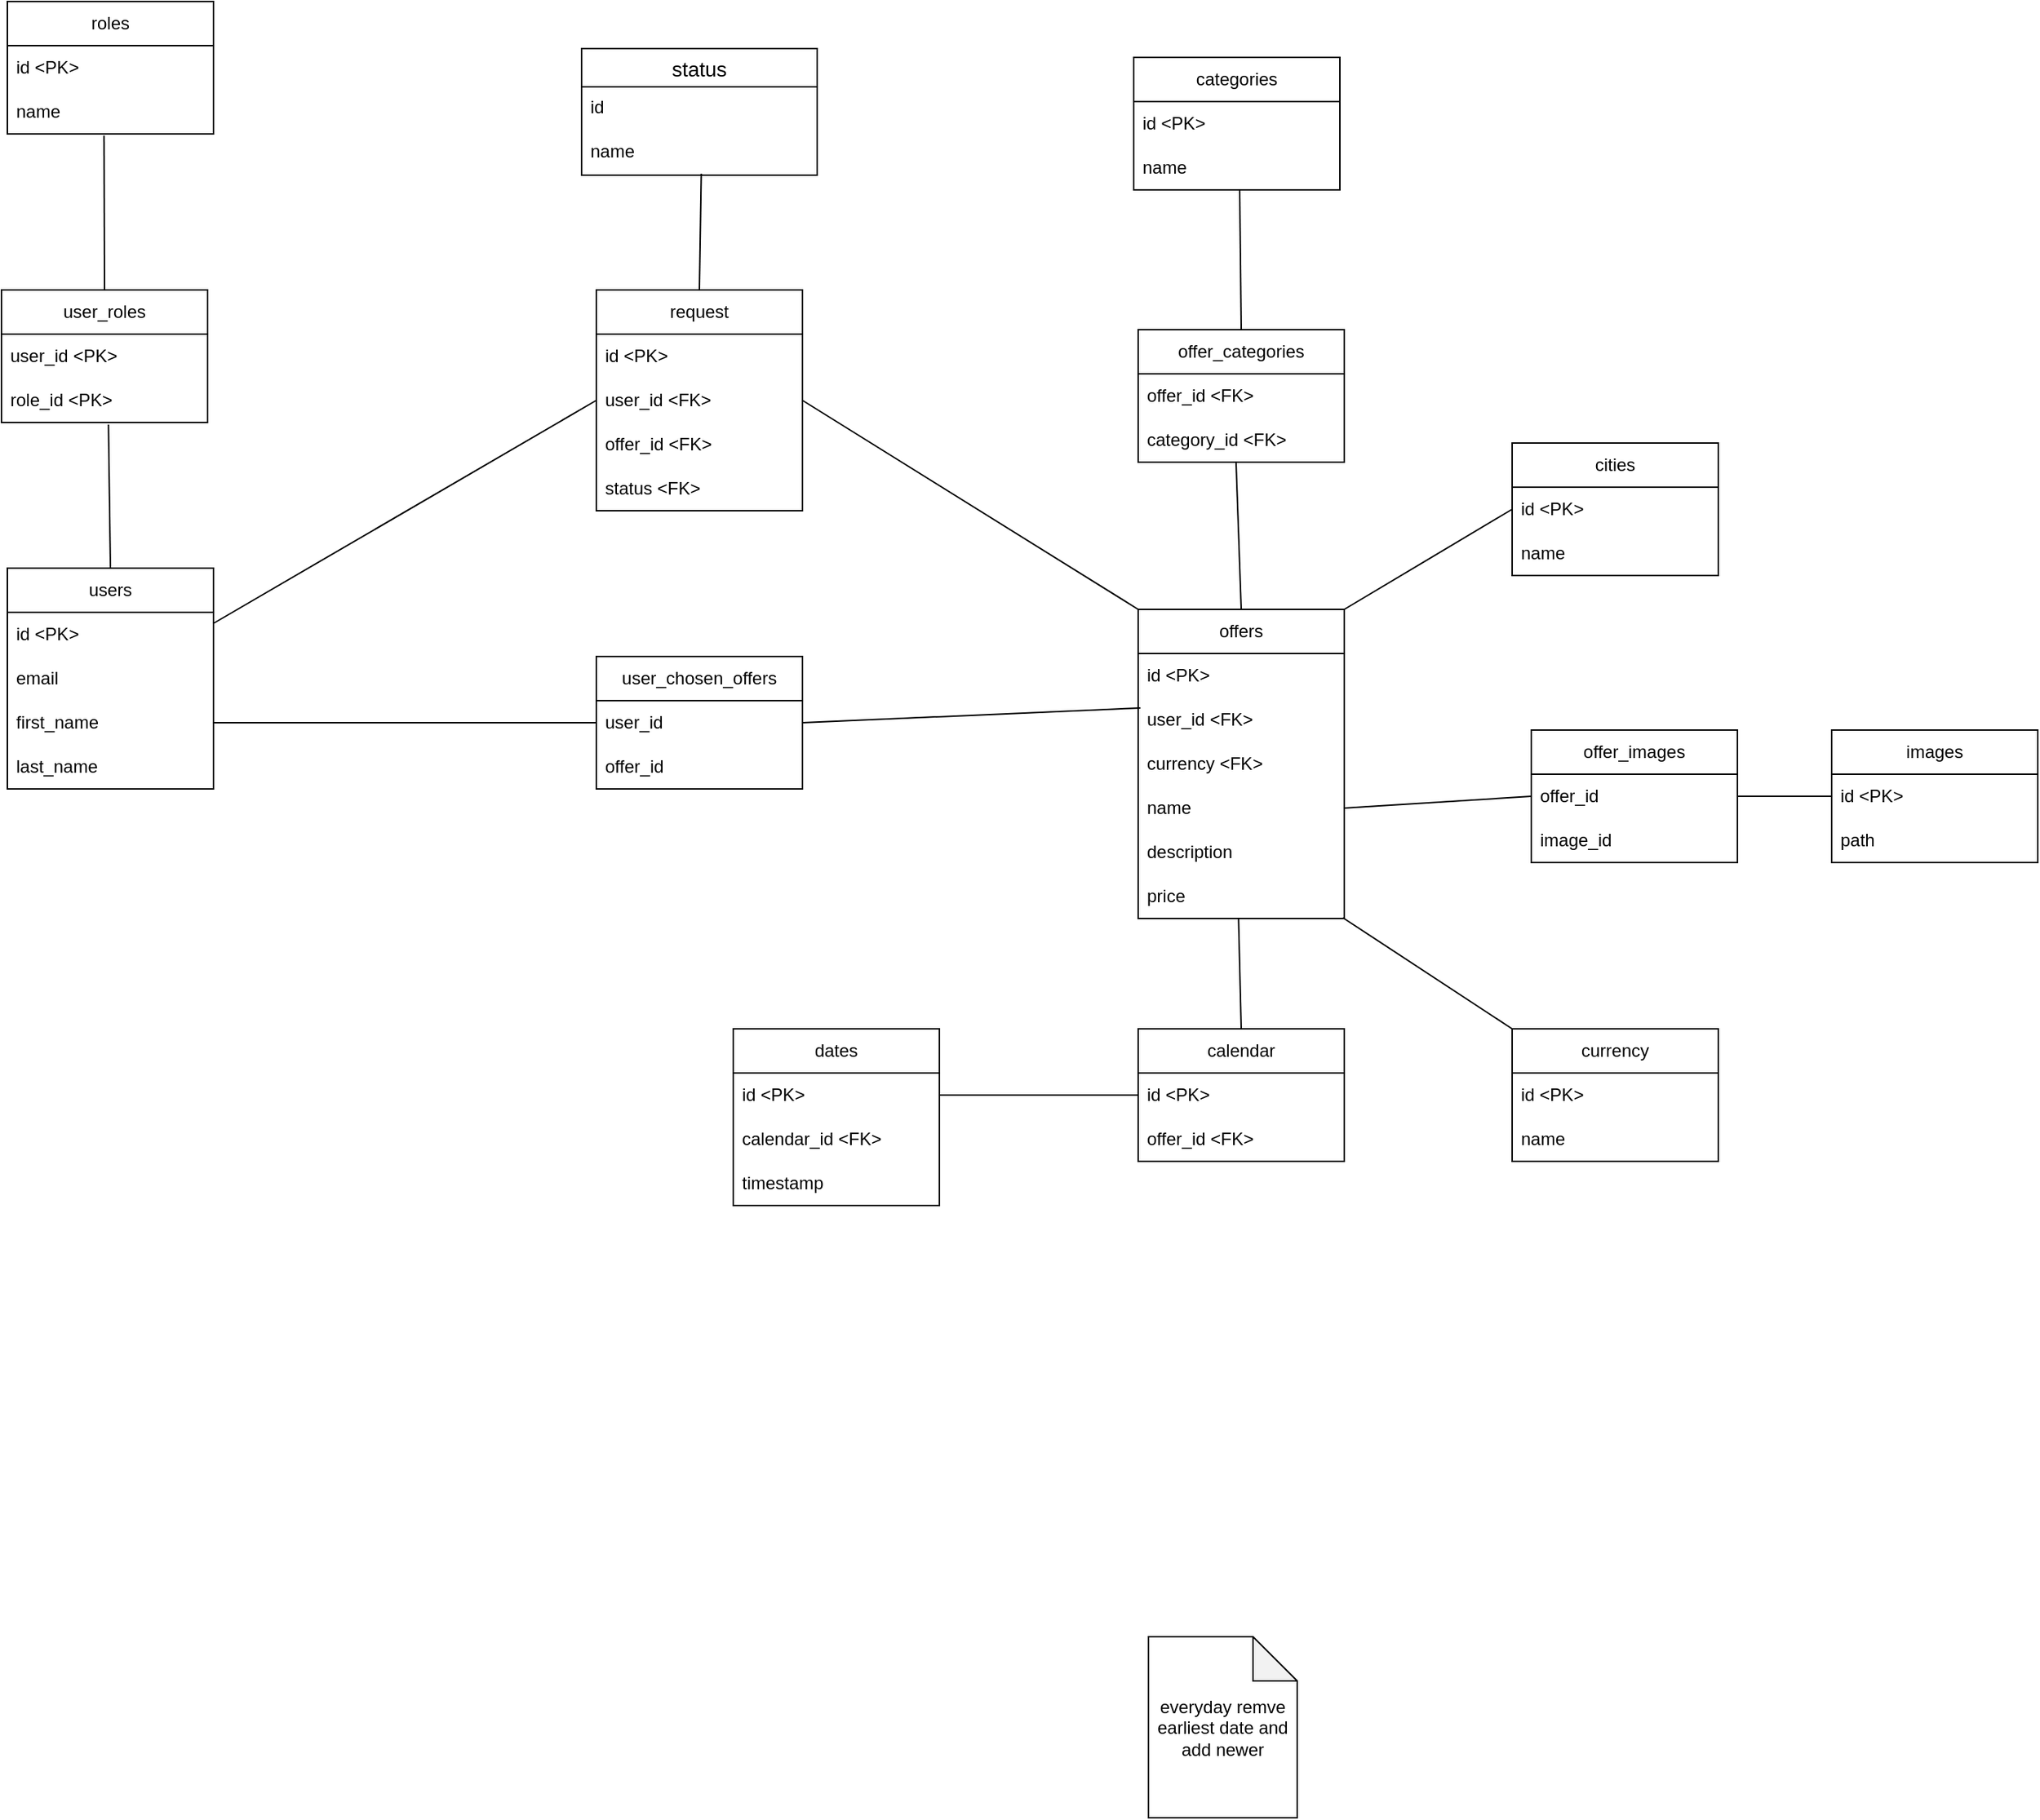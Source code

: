<mxfile version="26.1.3">
  <diagram name="Страница — 1" id="5Vq_OnbsTE1wuJN1gTt8">
    <mxGraphModel dx="2087" dy="2118" grid="0" gridSize="10" guides="1" tooltips="1" connect="1" arrows="1" fold="1" page="0" pageScale="1" pageWidth="827" pageHeight="1169" math="0" shadow="0">
      <root>
        <mxCell id="0" />
        <mxCell id="1" parent="0" />
        <mxCell id="q-3NJ_i0JlGtm7fgb5uP-1" value="users" style="swimlane;fontStyle=0;childLayout=stackLayout;horizontal=1;startSize=30;horizontalStack=0;resizeParent=1;resizeParentMax=0;resizeLast=0;collapsible=1;marginBottom=0;whiteSpace=wrap;html=1;" parent="1" vertex="1">
          <mxGeometry x="-307" y="-425" width="140" height="150" as="geometry" />
        </mxCell>
        <mxCell id="q-3NJ_i0JlGtm7fgb5uP-2" value="id &amp;lt;PK&amp;gt;" style="text;strokeColor=none;fillColor=none;align=left;verticalAlign=middle;spacingLeft=4;spacingRight=4;overflow=hidden;points=[[0,0.5],[1,0.5]];portConstraint=eastwest;rotatable=0;whiteSpace=wrap;html=1;" parent="q-3NJ_i0JlGtm7fgb5uP-1" vertex="1">
          <mxGeometry y="30" width="140" height="30" as="geometry" />
        </mxCell>
        <mxCell id="0n1-I_KRBoGYLclnzSfa-15" value="email" style="text;strokeColor=none;fillColor=none;align=left;verticalAlign=middle;spacingLeft=4;spacingRight=4;overflow=hidden;points=[[0,0.5],[1,0.5]];portConstraint=eastwest;rotatable=0;whiteSpace=wrap;html=1;" vertex="1" parent="q-3NJ_i0JlGtm7fgb5uP-1">
          <mxGeometry y="60" width="140" height="30" as="geometry" />
        </mxCell>
        <mxCell id="q-3NJ_i0JlGtm7fgb5uP-4" value="first_name" style="text;strokeColor=none;fillColor=none;align=left;verticalAlign=middle;spacingLeft=4;spacingRight=4;overflow=hidden;points=[[0,0.5],[1,0.5]];portConstraint=eastwest;rotatable=0;whiteSpace=wrap;html=1;" parent="q-3NJ_i0JlGtm7fgb5uP-1" vertex="1">
          <mxGeometry y="90" width="140" height="30" as="geometry" />
        </mxCell>
        <mxCell id="0n1-I_KRBoGYLclnzSfa-16" value="last_name" style="text;strokeColor=none;fillColor=none;align=left;verticalAlign=middle;spacingLeft=4;spacingRight=4;overflow=hidden;points=[[0,0.5],[1,0.5]];portConstraint=eastwest;rotatable=0;whiteSpace=wrap;html=1;" vertex="1" parent="q-3NJ_i0JlGtm7fgb5uP-1">
          <mxGeometry y="120" width="140" height="30" as="geometry" />
        </mxCell>
        <mxCell id="q-3NJ_i0JlGtm7fgb5uP-5" value="roles" style="swimlane;fontStyle=0;childLayout=stackLayout;horizontal=1;startSize=30;horizontalStack=0;resizeParent=1;resizeParentMax=0;resizeLast=0;collapsible=1;marginBottom=0;whiteSpace=wrap;html=1;" parent="1" vertex="1">
          <mxGeometry x="-307" y="-810" width="140" height="90" as="geometry" />
        </mxCell>
        <mxCell id="q-3NJ_i0JlGtm7fgb5uP-6" value="id &amp;lt;PK&amp;gt;" style="text;strokeColor=none;fillColor=none;align=left;verticalAlign=middle;spacingLeft=4;spacingRight=4;overflow=hidden;points=[[0,0.5],[1,0.5]];portConstraint=eastwest;rotatable=0;whiteSpace=wrap;html=1;" parent="q-3NJ_i0JlGtm7fgb5uP-5" vertex="1">
          <mxGeometry y="30" width="140" height="30" as="geometry" />
        </mxCell>
        <mxCell id="q-3NJ_i0JlGtm7fgb5uP-7" value="name" style="text;strokeColor=none;fillColor=none;align=left;verticalAlign=middle;spacingLeft=4;spacingRight=4;overflow=hidden;points=[[0,0.5],[1,0.5]];portConstraint=eastwest;rotatable=0;whiteSpace=wrap;html=1;" parent="q-3NJ_i0JlGtm7fgb5uP-5" vertex="1">
          <mxGeometry y="60" width="140" height="30" as="geometry" />
        </mxCell>
        <mxCell id="q-3NJ_i0JlGtm7fgb5uP-9" value="user_roles" style="swimlane;fontStyle=0;childLayout=stackLayout;horizontal=1;startSize=30;horizontalStack=0;resizeParent=1;resizeParentMax=0;resizeLast=0;collapsible=1;marginBottom=0;whiteSpace=wrap;html=1;" parent="1" vertex="1">
          <mxGeometry x="-311" y="-614" width="140" height="90" as="geometry" />
        </mxCell>
        <mxCell id="q-3NJ_i0JlGtm7fgb5uP-10" value="user_id &amp;lt;PK&amp;gt;" style="text;strokeColor=none;fillColor=none;align=left;verticalAlign=middle;spacingLeft=4;spacingRight=4;overflow=hidden;points=[[0,0.5],[1,0.5]];portConstraint=eastwest;rotatable=0;whiteSpace=wrap;html=1;" parent="q-3NJ_i0JlGtm7fgb5uP-9" vertex="1">
          <mxGeometry y="30" width="140" height="30" as="geometry" />
        </mxCell>
        <mxCell id="q-3NJ_i0JlGtm7fgb5uP-11" value="role_id &amp;lt;PK&amp;gt;" style="text;strokeColor=none;fillColor=none;align=left;verticalAlign=middle;spacingLeft=4;spacingRight=4;overflow=hidden;points=[[0,0.5],[1,0.5]];portConstraint=eastwest;rotatable=0;whiteSpace=wrap;html=1;" parent="q-3NJ_i0JlGtm7fgb5uP-9" vertex="1">
          <mxGeometry y="60" width="140" height="30" as="geometry" />
        </mxCell>
        <mxCell id="q-3NJ_i0JlGtm7fgb5uP-13" value="offers" style="swimlane;fontStyle=0;childLayout=stackLayout;horizontal=1;startSize=30;horizontalStack=0;resizeParent=1;resizeParentMax=0;resizeLast=0;collapsible=1;marginBottom=0;whiteSpace=wrap;html=1;" parent="1" vertex="1">
          <mxGeometry x="461" y="-397" width="140" height="210" as="geometry" />
        </mxCell>
        <mxCell id="q-3NJ_i0JlGtm7fgb5uP-15" value="id &amp;lt;PK&amp;gt;" style="text;strokeColor=none;fillColor=none;align=left;verticalAlign=middle;spacingLeft=4;spacingRight=4;overflow=hidden;points=[[0,0.5],[1,0.5]];portConstraint=eastwest;rotatable=0;whiteSpace=wrap;html=1;" parent="q-3NJ_i0JlGtm7fgb5uP-13" vertex="1">
          <mxGeometry y="30" width="140" height="30" as="geometry" />
        </mxCell>
        <mxCell id="q-3NJ_i0JlGtm7fgb5uP-14" value="user_id &amp;lt;FK&amp;gt;" style="text;strokeColor=none;fillColor=none;align=left;verticalAlign=middle;spacingLeft=4;spacingRight=4;overflow=hidden;points=[[0,0.5],[1,0.5]];portConstraint=eastwest;rotatable=0;whiteSpace=wrap;html=1;" parent="q-3NJ_i0JlGtm7fgb5uP-13" vertex="1">
          <mxGeometry y="60" width="140" height="30" as="geometry" />
        </mxCell>
        <mxCell id="0n1-I_KRBoGYLclnzSfa-19" value="currency &amp;lt;FK&amp;gt;" style="text;strokeColor=none;fillColor=none;align=left;verticalAlign=middle;spacingLeft=4;spacingRight=4;overflow=hidden;points=[[0,0.5],[1,0.5]];portConstraint=eastwest;rotatable=0;whiteSpace=wrap;html=1;" vertex="1" parent="q-3NJ_i0JlGtm7fgb5uP-13">
          <mxGeometry y="90" width="140" height="30" as="geometry" />
        </mxCell>
        <mxCell id="q-3NJ_i0JlGtm7fgb5uP-16" value="name" style="text;strokeColor=none;fillColor=none;align=left;verticalAlign=middle;spacingLeft=4;spacingRight=4;overflow=hidden;points=[[0,0.5],[1,0.5]];portConstraint=eastwest;rotatable=0;whiteSpace=wrap;html=1;" parent="q-3NJ_i0JlGtm7fgb5uP-13" vertex="1">
          <mxGeometry y="120" width="140" height="30" as="geometry" />
        </mxCell>
        <mxCell id="0n1-I_KRBoGYLclnzSfa-17" value="description" style="text;strokeColor=none;fillColor=none;align=left;verticalAlign=middle;spacingLeft=4;spacingRight=4;overflow=hidden;points=[[0,0.5],[1,0.5]];portConstraint=eastwest;rotatable=0;whiteSpace=wrap;html=1;" vertex="1" parent="q-3NJ_i0JlGtm7fgb5uP-13">
          <mxGeometry y="150" width="140" height="30" as="geometry" />
        </mxCell>
        <mxCell id="0n1-I_KRBoGYLclnzSfa-18" value="price" style="text;strokeColor=none;fillColor=none;align=left;verticalAlign=middle;spacingLeft=4;spacingRight=4;overflow=hidden;points=[[0,0.5],[1,0.5]];portConstraint=eastwest;rotatable=0;whiteSpace=wrap;html=1;" vertex="1" parent="q-3NJ_i0JlGtm7fgb5uP-13">
          <mxGeometry y="180" width="140" height="30" as="geometry" />
        </mxCell>
        <mxCell id="q-3NJ_i0JlGtm7fgb5uP-17" value="calendar" style="swimlane;fontStyle=0;childLayout=stackLayout;horizontal=1;startSize=30;horizontalStack=0;resizeParent=1;resizeParentMax=0;resizeLast=0;collapsible=1;marginBottom=0;whiteSpace=wrap;html=1;" parent="1" vertex="1">
          <mxGeometry x="461" y="-112" width="140" height="90" as="geometry" />
        </mxCell>
        <mxCell id="q-3NJ_i0JlGtm7fgb5uP-18" value="id &amp;lt;PK&amp;gt;" style="text;strokeColor=none;fillColor=none;align=left;verticalAlign=middle;spacingLeft=4;spacingRight=4;overflow=hidden;points=[[0,0.5],[1,0.5]];portConstraint=eastwest;rotatable=0;whiteSpace=wrap;html=1;" parent="q-3NJ_i0JlGtm7fgb5uP-17" vertex="1">
          <mxGeometry y="30" width="140" height="30" as="geometry" />
        </mxCell>
        <mxCell id="q-3NJ_i0JlGtm7fgb5uP-19" value="offer_id &amp;lt;FK&amp;gt;" style="text;strokeColor=none;fillColor=none;align=left;verticalAlign=middle;spacingLeft=4;spacingRight=4;overflow=hidden;points=[[0,0.5],[1,0.5]];portConstraint=eastwest;rotatable=0;whiteSpace=wrap;html=1;" parent="q-3NJ_i0JlGtm7fgb5uP-17" vertex="1">
          <mxGeometry y="60" width="140" height="30" as="geometry" />
        </mxCell>
        <mxCell id="q-3NJ_i0JlGtm7fgb5uP-21" value="categories" style="swimlane;fontStyle=0;childLayout=stackLayout;horizontal=1;startSize=30;horizontalStack=0;resizeParent=1;resizeParentMax=0;resizeLast=0;collapsible=1;marginBottom=0;whiteSpace=wrap;html=1;" parent="1" vertex="1">
          <mxGeometry x="458" y="-772" width="140" height="90" as="geometry" />
        </mxCell>
        <mxCell id="q-3NJ_i0JlGtm7fgb5uP-22" value="id &amp;lt;PK&amp;gt;" style="text;strokeColor=none;fillColor=none;align=left;verticalAlign=middle;spacingLeft=4;spacingRight=4;overflow=hidden;points=[[0,0.5],[1,0.5]];portConstraint=eastwest;rotatable=0;whiteSpace=wrap;html=1;" parent="q-3NJ_i0JlGtm7fgb5uP-21" vertex="1">
          <mxGeometry y="30" width="140" height="30" as="geometry" />
        </mxCell>
        <mxCell id="q-3NJ_i0JlGtm7fgb5uP-23" value="name" style="text;strokeColor=none;fillColor=none;align=left;verticalAlign=middle;spacingLeft=4;spacingRight=4;overflow=hidden;points=[[0,0.5],[1,0.5]];portConstraint=eastwest;rotatable=0;whiteSpace=wrap;html=1;" parent="q-3NJ_i0JlGtm7fgb5uP-21" vertex="1">
          <mxGeometry y="60" width="140" height="30" as="geometry" />
        </mxCell>
        <mxCell id="q-3NJ_i0JlGtm7fgb5uP-25" value="offer_categories" style="swimlane;fontStyle=0;childLayout=stackLayout;horizontal=1;startSize=30;horizontalStack=0;resizeParent=1;resizeParentMax=0;resizeLast=0;collapsible=1;marginBottom=0;whiteSpace=wrap;html=1;" parent="1" vertex="1">
          <mxGeometry x="461" y="-587" width="140" height="90" as="geometry" />
        </mxCell>
        <mxCell id="q-3NJ_i0JlGtm7fgb5uP-26" value="offer_id &amp;lt;FK&amp;gt;" style="text;strokeColor=none;fillColor=none;align=left;verticalAlign=middle;spacingLeft=4;spacingRight=4;overflow=hidden;points=[[0,0.5],[1,0.5]];portConstraint=eastwest;rotatable=0;whiteSpace=wrap;html=1;" parent="q-3NJ_i0JlGtm7fgb5uP-25" vertex="1">
          <mxGeometry y="30" width="140" height="30" as="geometry" />
        </mxCell>
        <mxCell id="q-3NJ_i0JlGtm7fgb5uP-27" value="category_id &amp;lt;FK&amp;gt;" style="text;strokeColor=none;fillColor=none;align=left;verticalAlign=middle;spacingLeft=4;spacingRight=4;overflow=hidden;points=[[0,0.5],[1,0.5]];portConstraint=eastwest;rotatable=0;whiteSpace=wrap;html=1;" parent="q-3NJ_i0JlGtm7fgb5uP-25" vertex="1">
          <mxGeometry y="60" width="140" height="30" as="geometry" />
        </mxCell>
        <mxCell id="q-3NJ_i0JlGtm7fgb5uP-29" value="request" style="swimlane;fontStyle=0;childLayout=stackLayout;horizontal=1;startSize=30;horizontalStack=0;resizeParent=1;resizeParentMax=0;resizeLast=0;collapsible=1;marginBottom=0;whiteSpace=wrap;html=1;" parent="1" vertex="1">
          <mxGeometry x="93" y="-614" width="140" height="150" as="geometry" />
        </mxCell>
        <mxCell id="q-3NJ_i0JlGtm7fgb5uP-30" value="id &amp;lt;PK&amp;gt;" style="text;strokeColor=none;fillColor=none;align=left;verticalAlign=middle;spacingLeft=4;spacingRight=4;overflow=hidden;points=[[0,0.5],[1,0.5]];portConstraint=eastwest;rotatable=0;whiteSpace=wrap;html=1;" parent="q-3NJ_i0JlGtm7fgb5uP-29" vertex="1">
          <mxGeometry y="30" width="140" height="30" as="geometry" />
        </mxCell>
        <mxCell id="q-3NJ_i0JlGtm7fgb5uP-31" value="user_id &amp;lt;FK&amp;gt;" style="text;strokeColor=none;fillColor=none;align=left;verticalAlign=middle;spacingLeft=4;spacingRight=4;overflow=hidden;points=[[0,0.5],[1,0.5]];portConstraint=eastwest;rotatable=0;whiteSpace=wrap;html=1;" parent="q-3NJ_i0JlGtm7fgb5uP-29" vertex="1">
          <mxGeometry y="60" width="140" height="30" as="geometry" />
        </mxCell>
        <mxCell id="0n1-I_KRBoGYLclnzSfa-31" value="offer_id &amp;lt;FK&amp;gt;" style="text;strokeColor=none;fillColor=none;align=left;verticalAlign=middle;spacingLeft=4;spacingRight=4;overflow=hidden;points=[[0,0.5],[1,0.5]];portConstraint=eastwest;rotatable=0;whiteSpace=wrap;html=1;" vertex="1" parent="q-3NJ_i0JlGtm7fgb5uP-29">
          <mxGeometry y="90" width="140" height="30" as="geometry" />
        </mxCell>
        <mxCell id="q-3NJ_i0JlGtm7fgb5uP-32" value="status &amp;lt;FK&amp;gt;" style="text;strokeColor=none;fillColor=none;align=left;verticalAlign=middle;spacingLeft=4;spacingRight=4;overflow=hidden;points=[[0,0.5],[1,0.5]];portConstraint=eastwest;rotatable=0;whiteSpace=wrap;html=1;" parent="q-3NJ_i0JlGtm7fgb5uP-29" vertex="1">
          <mxGeometry y="120" width="140" height="30" as="geometry" />
        </mxCell>
        <mxCell id="q-3NJ_i0JlGtm7fgb5uP-37" value="images" style="swimlane;fontStyle=0;childLayout=stackLayout;horizontal=1;startSize=30;horizontalStack=0;resizeParent=1;resizeParentMax=0;resizeLast=0;collapsible=1;marginBottom=0;whiteSpace=wrap;html=1;" parent="1" vertex="1">
          <mxGeometry x="932" y="-315" width="140" height="90" as="geometry" />
        </mxCell>
        <mxCell id="q-3NJ_i0JlGtm7fgb5uP-38" value="id &amp;lt;PK&amp;gt;" style="text;strokeColor=none;fillColor=none;align=left;verticalAlign=middle;spacingLeft=4;spacingRight=4;overflow=hidden;points=[[0,0.5],[1,0.5]];portConstraint=eastwest;rotatable=0;whiteSpace=wrap;html=1;" parent="q-3NJ_i0JlGtm7fgb5uP-37" vertex="1">
          <mxGeometry y="30" width="140" height="30" as="geometry" />
        </mxCell>
        <mxCell id="q-3NJ_i0JlGtm7fgb5uP-39" value="path" style="text;strokeColor=none;fillColor=none;align=left;verticalAlign=middle;spacingLeft=4;spacingRight=4;overflow=hidden;points=[[0,0.5],[1,0.5]];portConstraint=eastwest;rotatable=0;whiteSpace=wrap;html=1;" parent="q-3NJ_i0JlGtm7fgb5uP-37" vertex="1">
          <mxGeometry y="60" width="140" height="30" as="geometry" />
        </mxCell>
        <mxCell id="q-3NJ_i0JlGtm7fgb5uP-41" value="offer_images" style="swimlane;fontStyle=0;childLayout=stackLayout;horizontal=1;startSize=30;horizontalStack=0;resizeParent=1;resizeParentMax=0;resizeLast=0;collapsible=1;marginBottom=0;whiteSpace=wrap;html=1;" parent="1" vertex="1">
          <mxGeometry x="728" y="-315" width="140" height="90" as="geometry" />
        </mxCell>
        <mxCell id="q-3NJ_i0JlGtm7fgb5uP-42" value="offer_id" style="text;strokeColor=none;fillColor=none;align=left;verticalAlign=middle;spacingLeft=4;spacingRight=4;overflow=hidden;points=[[0,0.5],[1,0.5]];portConstraint=eastwest;rotatable=0;whiteSpace=wrap;html=1;" parent="q-3NJ_i0JlGtm7fgb5uP-41" vertex="1">
          <mxGeometry y="30" width="140" height="30" as="geometry" />
        </mxCell>
        <mxCell id="q-3NJ_i0JlGtm7fgb5uP-43" value="image_id" style="text;strokeColor=none;fillColor=none;align=left;verticalAlign=middle;spacingLeft=4;spacingRight=4;overflow=hidden;points=[[0,0.5],[1,0.5]];portConstraint=eastwest;rotatable=0;whiteSpace=wrap;html=1;" parent="q-3NJ_i0JlGtm7fgb5uP-41" vertex="1">
          <mxGeometry y="60" width="140" height="30" as="geometry" />
        </mxCell>
        <mxCell id="q-3NJ_i0JlGtm7fgb5uP-45" value="user_chosen_offers" style="swimlane;fontStyle=0;childLayout=stackLayout;horizontal=1;startSize=30;horizontalStack=0;resizeParent=1;resizeParentMax=0;resizeLast=0;collapsible=1;marginBottom=0;whiteSpace=wrap;html=1;" parent="1" vertex="1">
          <mxGeometry x="93" y="-365" width="140" height="90" as="geometry" />
        </mxCell>
        <mxCell id="q-3NJ_i0JlGtm7fgb5uP-46" value="user_id" style="text;strokeColor=none;fillColor=none;align=left;verticalAlign=middle;spacingLeft=4;spacingRight=4;overflow=hidden;points=[[0,0.5],[1,0.5]];portConstraint=eastwest;rotatable=0;whiteSpace=wrap;html=1;" parent="q-3NJ_i0JlGtm7fgb5uP-45" vertex="1">
          <mxGeometry y="30" width="140" height="30" as="geometry" />
        </mxCell>
        <mxCell id="q-3NJ_i0JlGtm7fgb5uP-47" value="offer_id" style="text;strokeColor=none;fillColor=none;align=left;verticalAlign=middle;spacingLeft=4;spacingRight=4;overflow=hidden;points=[[0,0.5],[1,0.5]];portConstraint=eastwest;rotatable=0;whiteSpace=wrap;html=1;" parent="q-3NJ_i0JlGtm7fgb5uP-45" vertex="1">
          <mxGeometry y="60" width="140" height="30" as="geometry" />
        </mxCell>
        <mxCell id="q-3NJ_i0JlGtm7fgb5uP-49" value="cities" style="swimlane;fontStyle=0;childLayout=stackLayout;horizontal=1;startSize=30;horizontalStack=0;resizeParent=1;resizeParentMax=0;resizeLast=0;collapsible=1;marginBottom=0;whiteSpace=wrap;html=1;" parent="1" vertex="1">
          <mxGeometry x="715" y="-510" width="140" height="90" as="geometry" />
        </mxCell>
        <mxCell id="q-3NJ_i0JlGtm7fgb5uP-50" value="id &amp;lt;PK&amp;gt;" style="text;strokeColor=none;fillColor=none;align=left;verticalAlign=middle;spacingLeft=4;spacingRight=4;overflow=hidden;points=[[0,0.5],[1,0.5]];portConstraint=eastwest;rotatable=0;whiteSpace=wrap;html=1;" parent="q-3NJ_i0JlGtm7fgb5uP-49" vertex="1">
          <mxGeometry y="30" width="140" height="30" as="geometry" />
        </mxCell>
        <mxCell id="q-3NJ_i0JlGtm7fgb5uP-51" value="name&amp;nbsp;" style="text;strokeColor=none;fillColor=none;align=left;verticalAlign=middle;spacingLeft=4;spacingRight=4;overflow=hidden;points=[[0,0.5],[1,0.5]];portConstraint=eastwest;rotatable=0;whiteSpace=wrap;html=1;" parent="q-3NJ_i0JlGtm7fgb5uP-49" vertex="1">
          <mxGeometry y="60" width="140" height="30" as="geometry" />
        </mxCell>
        <mxCell id="q-3NJ_i0JlGtm7fgb5uP-57" value="dates" style="swimlane;fontStyle=0;childLayout=stackLayout;horizontal=1;startSize=30;horizontalStack=0;resizeParent=1;resizeParentMax=0;resizeLast=0;collapsible=1;marginBottom=0;whiteSpace=wrap;html=1;" parent="1" vertex="1">
          <mxGeometry x="186" y="-112" width="140" height="120" as="geometry" />
        </mxCell>
        <mxCell id="q-3NJ_i0JlGtm7fgb5uP-58" value="id &amp;lt;PK&amp;gt;" style="text;strokeColor=none;fillColor=none;align=left;verticalAlign=middle;spacingLeft=4;spacingRight=4;overflow=hidden;points=[[0,0.5],[1,0.5]];portConstraint=eastwest;rotatable=0;whiteSpace=wrap;html=1;" parent="q-3NJ_i0JlGtm7fgb5uP-57" vertex="1">
          <mxGeometry y="30" width="140" height="30" as="geometry" />
        </mxCell>
        <mxCell id="q-3NJ_i0JlGtm7fgb5uP-66" value="calendar_id &amp;lt;FK&amp;gt;" style="text;strokeColor=none;fillColor=none;align=left;verticalAlign=middle;spacingLeft=4;spacingRight=4;overflow=hidden;points=[[0,0.5],[1,0.5]];portConstraint=eastwest;rotatable=0;whiteSpace=wrap;html=1;" parent="q-3NJ_i0JlGtm7fgb5uP-57" vertex="1">
          <mxGeometry y="60" width="140" height="30" as="geometry" />
        </mxCell>
        <mxCell id="q-3NJ_i0JlGtm7fgb5uP-59" value="timestamp" style="text;strokeColor=none;fillColor=none;align=left;verticalAlign=middle;spacingLeft=4;spacingRight=4;overflow=hidden;points=[[0,0.5],[1,0.5]];portConstraint=eastwest;rotatable=0;whiteSpace=wrap;html=1;" parent="q-3NJ_i0JlGtm7fgb5uP-57" vertex="1">
          <mxGeometry y="90" width="140" height="30" as="geometry" />
        </mxCell>
        <mxCell id="q-3NJ_i0JlGtm7fgb5uP-65" value="everyday remve earliest date and add newer" style="shape=note;whiteSpace=wrap;html=1;backgroundOutline=1;darkOpacity=0.05;" parent="1" vertex="1">
          <mxGeometry x="468" y="301" width="101" height="123" as="geometry" />
        </mxCell>
        <mxCell id="GMQNaE0KR-4zl4OnR8li-2" value="" style="endArrow=none;html=1;rounded=0;entryX=0;entryY=0.5;entryDx=0;entryDy=0;exitX=1;exitY=0.5;exitDx=0;exitDy=0;" parent="1" source="q-3NJ_i0JlGtm7fgb5uP-4" target="q-3NJ_i0JlGtm7fgb5uP-46" edge="1">
          <mxGeometry width="50" height="50" relative="1" as="geometry">
            <mxPoint x="45" y="-299" as="sourcePoint" />
            <mxPoint x="182.0" y="-324" as="targetPoint" />
          </mxGeometry>
        </mxCell>
        <mxCell id="GMQNaE0KR-4zl4OnR8li-3" value="" style="endArrow=none;html=1;rounded=0;entryX=0.011;entryY=0.233;entryDx=0;entryDy=0;exitX=1;exitY=0.5;exitDx=0;exitDy=0;entryPerimeter=0;" parent="1" source="q-3NJ_i0JlGtm7fgb5uP-46" target="q-3NJ_i0JlGtm7fgb5uP-14" edge="1">
          <mxGeometry width="50" height="50" relative="1" as="geometry">
            <mxPoint x="322.0" y="-324" as="sourcePoint" />
            <mxPoint x="289" y="-19" as="targetPoint" />
          </mxGeometry>
        </mxCell>
        <mxCell id="GMQNaE0KR-4zl4OnR8li-4" value="" style="endArrow=none;html=1;rounded=0;entryX=0.519;entryY=1.05;entryDx=0;entryDy=0;exitX=0.5;exitY=0;exitDx=0;exitDy=0;entryPerimeter=0;" parent="1" source="q-3NJ_i0JlGtm7fgb5uP-1" target="q-3NJ_i0JlGtm7fgb5uP-11" edge="1">
          <mxGeometry width="50" height="50" relative="1" as="geometry">
            <mxPoint x="174" y="-336" as="sourcePoint" />
            <mxPoint x="-171" y="-509" as="targetPoint" />
          </mxGeometry>
        </mxCell>
        <mxCell id="GMQNaE0KR-4zl4OnR8li-5" value="" style="endArrow=none;html=1;rounded=0;entryX=0.5;entryY=0;entryDx=0;entryDy=0;exitX=0.469;exitY=1.039;exitDx=0;exitDy=0;exitPerimeter=0;" parent="1" source="q-3NJ_i0JlGtm7fgb5uP-7" target="q-3NJ_i0JlGtm7fgb5uP-9" edge="1">
          <mxGeometry width="50" height="50" relative="1" as="geometry">
            <mxPoint x="-94" y="-757" as="sourcePoint" />
            <mxPoint x="224" y="-386" as="targetPoint" />
          </mxGeometry>
        </mxCell>
        <mxCell id="GMQNaE0KR-4zl4OnR8li-7" value="" style="endArrow=none;html=1;rounded=0;entryX=1;entryY=0.5;entryDx=0;entryDy=0;exitX=0;exitY=0.5;exitDx=0;exitDy=0;" parent="1" source="q-3NJ_i0JlGtm7fgb5uP-42" target="q-3NJ_i0JlGtm7fgb5uP-16" edge="1">
          <mxGeometry width="50" height="50" relative="1" as="geometry">
            <mxPoint x="355" y="-81" as="sourcePoint" />
            <mxPoint x="405" y="-131" as="targetPoint" />
          </mxGeometry>
        </mxCell>
        <mxCell id="GMQNaE0KR-4zl4OnR8li-8" value="" style="endArrow=none;html=1;rounded=0;entryX=0;entryY=0.5;entryDx=0;entryDy=0;exitX=1;exitY=0.5;exitDx=0;exitDy=0;" parent="1" source="q-3NJ_i0JlGtm7fgb5uP-42" target="q-3NJ_i0JlGtm7fgb5uP-38" edge="1">
          <mxGeometry width="50" height="50" relative="1" as="geometry">
            <mxPoint x="355" y="-81" as="sourcePoint" />
            <mxPoint x="405" y="-131" as="targetPoint" />
          </mxGeometry>
        </mxCell>
        <mxCell id="GMQNaE0KR-4zl4OnR8li-9" value="" style="endArrow=none;html=1;rounded=0;entryX=1;entryY=0;entryDx=0;entryDy=0;exitX=0;exitY=0.5;exitDx=0;exitDy=0;" parent="1" source="q-3NJ_i0JlGtm7fgb5uP-50" target="q-3NJ_i0JlGtm7fgb5uP-13" edge="1">
          <mxGeometry width="50" height="50" relative="1" as="geometry">
            <mxPoint x="703" y="-482" as="sourcePoint" />
            <mxPoint x="309" y="-277" as="targetPoint" />
          </mxGeometry>
        </mxCell>
        <mxCell id="0n1-I_KRBoGYLclnzSfa-3" value="" style="endArrow=none;html=1;rounded=0;exitX=0.5;exitY=0;exitDx=0;exitDy=0;entryX=0.514;entryY=1.017;entryDx=0;entryDy=0;entryPerimeter=0;" edge="1" parent="1" source="q-3NJ_i0JlGtm7fgb5uP-25" target="q-3NJ_i0JlGtm7fgb5uP-23">
          <mxGeometry width="50" height="50" relative="1" as="geometry">
            <mxPoint x="422" y="-283" as="sourcePoint" />
            <mxPoint x="532.4" y="-688.28" as="targetPoint" />
          </mxGeometry>
        </mxCell>
        <mxCell id="0n1-I_KRBoGYLclnzSfa-4" value="" style="endArrow=none;html=1;rounded=0;exitX=0.475;exitY=1.011;exitDx=0;exitDy=0;exitPerimeter=0;entryX=0.5;entryY=0;entryDx=0;entryDy=0;" edge="1" parent="1" source="q-3NJ_i0JlGtm7fgb5uP-27" target="q-3NJ_i0JlGtm7fgb5uP-13">
          <mxGeometry width="50" height="50" relative="1" as="geometry">
            <mxPoint x="532.4" y="-465.44" as="sourcePoint" />
            <mxPoint x="472" y="-333" as="targetPoint" />
          </mxGeometry>
        </mxCell>
        <mxCell id="0n1-I_KRBoGYLclnzSfa-5" value="" style="endArrow=none;html=1;rounded=0;exitX=0.5;exitY=0;exitDx=0;exitDy=0;entryX=0.487;entryY=1.011;entryDx=0;entryDy=0;entryPerimeter=0;" edge="1" parent="1" source="q-3NJ_i0JlGtm7fgb5uP-17" target="0n1-I_KRBoGYLclnzSfa-18">
          <mxGeometry width="50" height="50" relative="1" as="geometry">
            <mxPoint x="422" y="-283" as="sourcePoint" />
            <mxPoint x="472" y="-333" as="targetPoint" />
          </mxGeometry>
        </mxCell>
        <mxCell id="0n1-I_KRBoGYLclnzSfa-6" value="" style="endArrow=none;html=1;rounded=0;exitX=1;exitY=0.5;exitDx=0;exitDy=0;entryX=0;entryY=0.5;entryDx=0;entryDy=0;" edge="1" parent="1" source="q-3NJ_i0JlGtm7fgb5uP-58" target="q-3NJ_i0JlGtm7fgb5uP-18">
          <mxGeometry width="50" height="50" relative="1" as="geometry">
            <mxPoint x="422" y="-283" as="sourcePoint" />
            <mxPoint x="472" y="-333" as="targetPoint" />
          </mxGeometry>
        </mxCell>
        <mxCell id="0n1-I_KRBoGYLclnzSfa-7" value="" style="endArrow=none;html=1;rounded=0;entryX=0;entryY=0;entryDx=0;entryDy=0;exitX=1;exitY=0.5;exitDx=0;exitDy=0;" edge="1" parent="1" source="q-3NJ_i0JlGtm7fgb5uP-31" target="q-3NJ_i0JlGtm7fgb5uP-13">
          <mxGeometry width="50" height="50" relative="1" as="geometry">
            <mxPoint x="380" y="-450" as="sourcePoint" />
            <mxPoint x="417" y="-350" as="targetPoint" />
          </mxGeometry>
        </mxCell>
        <mxCell id="0n1-I_KRBoGYLclnzSfa-8" value="" style="endArrow=none;html=1;rounded=0;exitX=1;exitY=0.25;exitDx=0;exitDy=0;entryX=0;entryY=0.5;entryDx=0;entryDy=0;" edge="1" parent="1" source="q-3NJ_i0JlGtm7fgb5uP-1" target="q-3NJ_i0JlGtm7fgb5uP-31">
          <mxGeometry width="50" height="50" relative="1" as="geometry">
            <mxPoint x="59" y="-444" as="sourcePoint" />
            <mxPoint x="109" y="-494" as="targetPoint" />
          </mxGeometry>
        </mxCell>
        <mxCell id="0n1-I_KRBoGYLclnzSfa-20" value="currency" style="swimlane;fontStyle=0;childLayout=stackLayout;horizontal=1;startSize=30;horizontalStack=0;resizeParent=1;resizeParentMax=0;resizeLast=0;collapsible=1;marginBottom=0;whiteSpace=wrap;html=1;" vertex="1" parent="1">
          <mxGeometry x="715" y="-112" width="140" height="90" as="geometry" />
        </mxCell>
        <mxCell id="0n1-I_KRBoGYLclnzSfa-21" value="id &amp;lt;PK&amp;gt;" style="text;strokeColor=none;fillColor=none;align=left;verticalAlign=middle;spacingLeft=4;spacingRight=4;overflow=hidden;points=[[0,0.5],[1,0.5]];portConstraint=eastwest;rotatable=0;whiteSpace=wrap;html=1;" vertex="1" parent="0n1-I_KRBoGYLclnzSfa-20">
          <mxGeometry y="30" width="140" height="30" as="geometry" />
        </mxCell>
        <mxCell id="0n1-I_KRBoGYLclnzSfa-22" value="name" style="text;strokeColor=none;fillColor=none;align=left;verticalAlign=middle;spacingLeft=4;spacingRight=4;overflow=hidden;points=[[0,0.5],[1,0.5]];portConstraint=eastwest;rotatable=0;whiteSpace=wrap;html=1;" vertex="1" parent="0n1-I_KRBoGYLclnzSfa-20">
          <mxGeometry y="60" width="140" height="30" as="geometry" />
        </mxCell>
        <mxCell id="0n1-I_KRBoGYLclnzSfa-24" value="" style="endArrow=none;html=1;rounded=0;entryX=0;entryY=0;entryDx=0;entryDy=0;exitX=0.993;exitY=0.983;exitDx=0;exitDy=0;exitPerimeter=0;" edge="1" parent="1" source="0n1-I_KRBoGYLclnzSfa-18" target="0n1-I_KRBoGYLclnzSfa-20">
          <mxGeometry width="50" height="50" relative="1" as="geometry">
            <mxPoint x="374" y="-246" as="sourcePoint" />
            <mxPoint x="424" y="-296" as="targetPoint" />
          </mxGeometry>
        </mxCell>
        <mxCell id="0n1-I_KRBoGYLclnzSfa-25" value="status" style="swimlane;fontStyle=0;childLayout=stackLayout;horizontal=1;startSize=26;horizontalStack=0;resizeParent=1;resizeParentMax=0;resizeLast=0;collapsible=1;marginBottom=0;align=center;fontSize=14;" vertex="1" parent="1">
          <mxGeometry x="83" y="-778" width="160" height="86" as="geometry" />
        </mxCell>
        <mxCell id="0n1-I_KRBoGYLclnzSfa-26" value="id" style="text;strokeColor=none;fillColor=none;spacingLeft=4;spacingRight=4;overflow=hidden;rotatable=0;points=[[0,0.5],[1,0.5]];portConstraint=eastwest;fontSize=12;whiteSpace=wrap;html=1;" vertex="1" parent="0n1-I_KRBoGYLclnzSfa-25">
          <mxGeometry y="26" width="160" height="30" as="geometry" />
        </mxCell>
        <mxCell id="0n1-I_KRBoGYLclnzSfa-27" value="name" style="text;strokeColor=none;fillColor=none;spacingLeft=4;spacingRight=4;overflow=hidden;rotatable=0;points=[[0,0.5],[1,0.5]];portConstraint=eastwest;fontSize=12;whiteSpace=wrap;html=1;" vertex="1" parent="0n1-I_KRBoGYLclnzSfa-25">
          <mxGeometry y="56" width="160" height="30" as="geometry" />
        </mxCell>
        <mxCell id="0n1-I_KRBoGYLclnzSfa-29" value="" style="endArrow=none;html=1;rounded=0;entryX=0.508;entryY=0.967;entryDx=0;entryDy=0;entryPerimeter=0;exitX=0.5;exitY=0;exitDx=0;exitDy=0;" edge="1" parent="1" source="q-3NJ_i0JlGtm7fgb5uP-29" target="0n1-I_KRBoGYLclnzSfa-27">
          <mxGeometry width="50" height="50" relative="1" as="geometry">
            <mxPoint x="214" y="-655" as="sourcePoint" />
            <mxPoint x="264" y="-705" as="targetPoint" />
          </mxGeometry>
        </mxCell>
      </root>
    </mxGraphModel>
  </diagram>
</mxfile>
